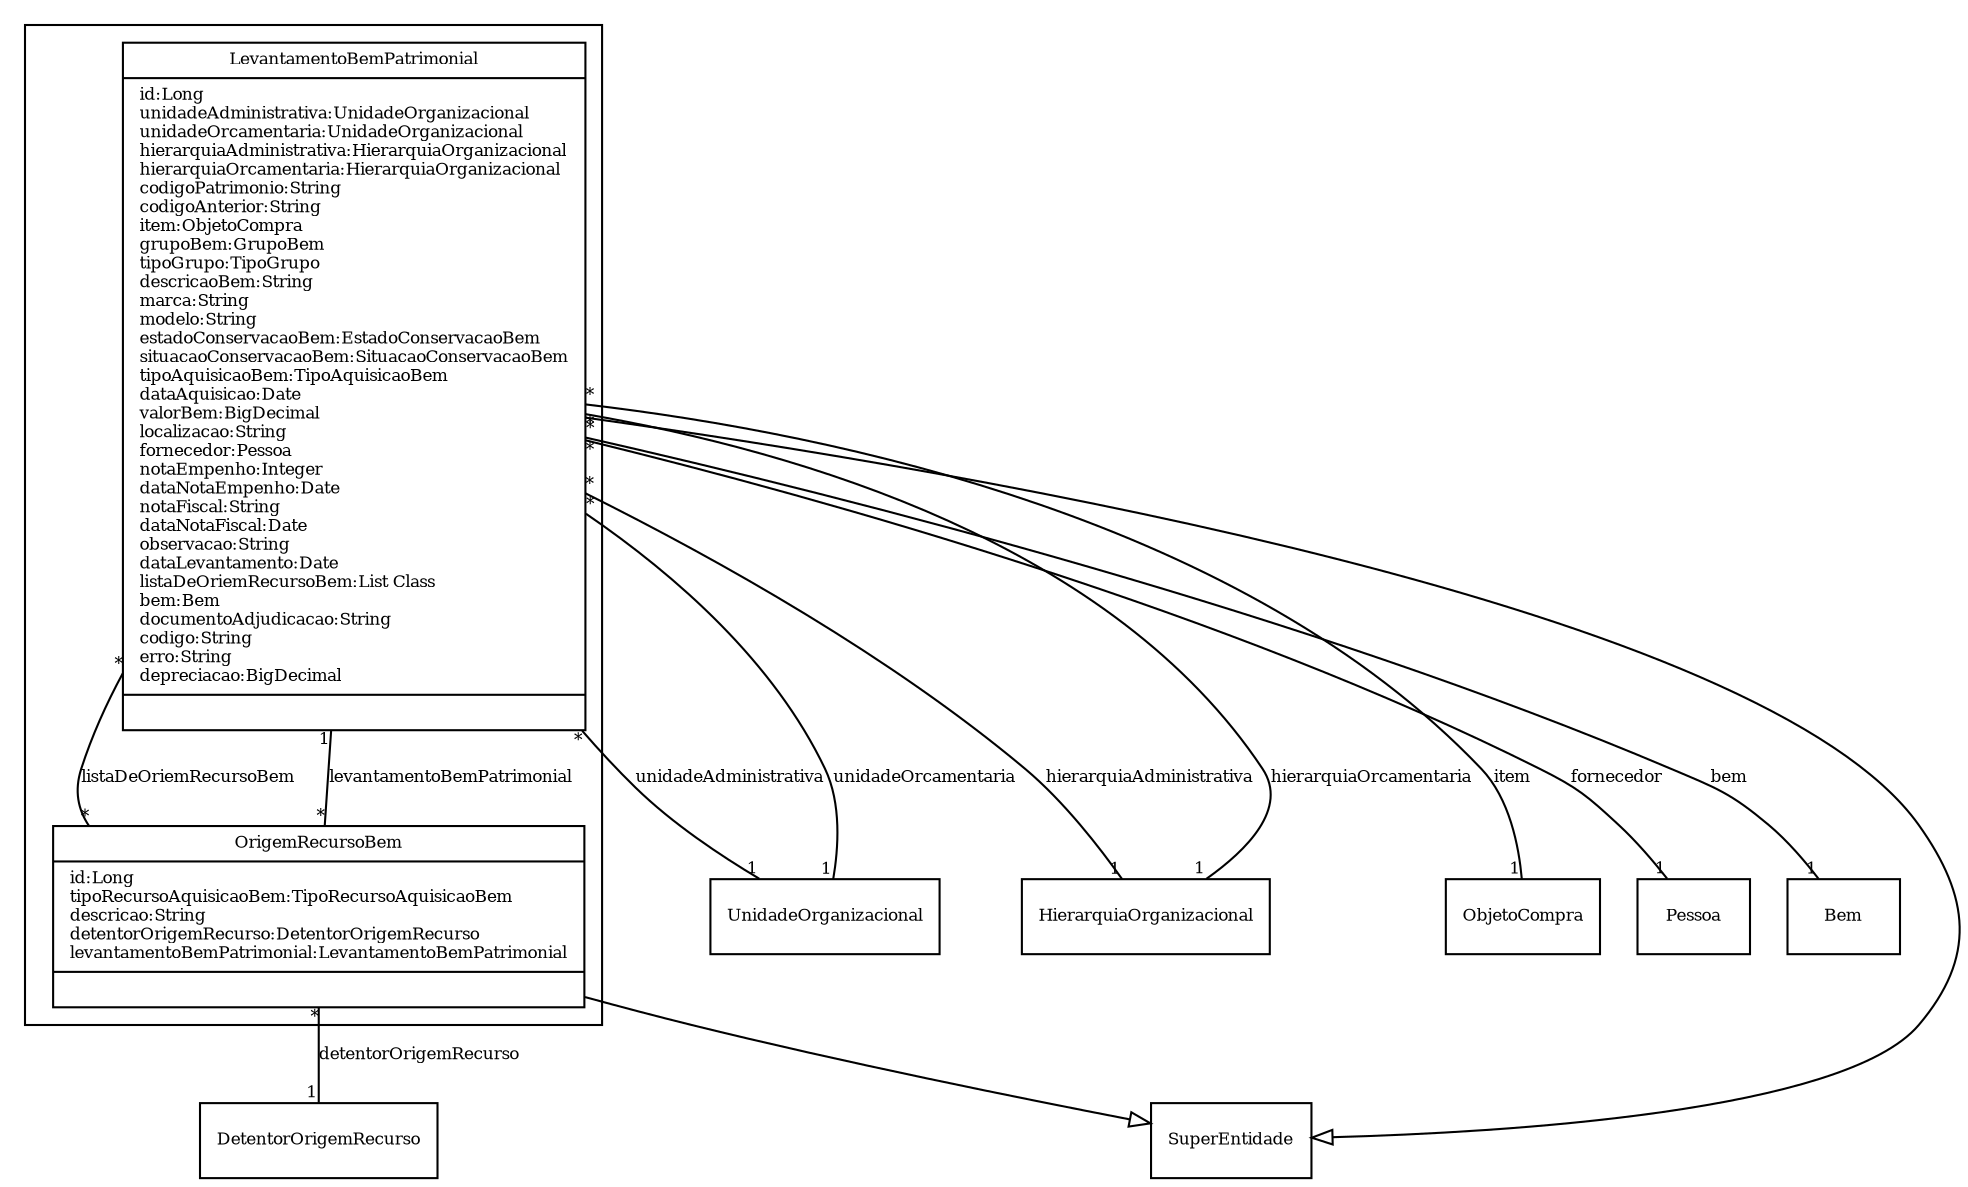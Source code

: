 digraph G{
fontname = "Times-Roman"
fontsize = 8

node [
        fontname = "Times-Roman"
        fontsize = 8
        shape = "record"
]

edge [
        fontname = "Times-Roman"
        fontsize = 8
]

subgraph clusterRELATORIO_DE_LEVANTAMENTO_DE_BENS_MOVEIS_COM_REGISTRO_PATRIMONIAL_REPETIDO
{
LevantamentoBemPatrimonial [label = "{LevantamentoBemPatrimonial|id:Long\lunidadeAdministrativa:UnidadeOrganizacional\lunidadeOrcamentaria:UnidadeOrganizacional\lhierarquiaAdministrativa:HierarquiaOrganizacional\lhierarquiaOrcamentaria:HierarquiaOrganizacional\lcodigoPatrimonio:String\lcodigoAnterior:String\litem:ObjetoCompra\lgrupoBem:GrupoBem\ltipoGrupo:TipoGrupo\ldescricaoBem:String\lmarca:String\lmodelo:String\lestadoConservacaoBem:EstadoConservacaoBem\lsituacaoConservacaoBem:SituacaoConservacaoBem\ltipoAquisicaoBem:TipoAquisicaoBem\ldataAquisicao:Date\lvalorBem:BigDecimal\llocalizacao:String\lfornecedor:Pessoa\lnotaEmpenho:Integer\ldataNotaEmpenho:Date\lnotaFiscal:String\ldataNotaFiscal:Date\lobservacao:String\ldataLevantamento:Date\llistaDeOriemRecursoBem:List Class\lbem:Bem\ldocumentoAdjudicacao:String\lcodigo:String\lerro:String\ldepreciacao:BigDecimal\l|\l}"]
OrigemRecursoBem [label = "{OrigemRecursoBem|id:Long\ltipoRecursoAquisicaoBem:TipoRecursoAquisicaoBem\ldescricao:String\ldetentorOrigemRecurso:DetentorOrigemRecurso\llevantamentoBemPatrimonial:LevantamentoBemPatrimonial\l|\l}"]
}
edge [arrowhead = "none" headlabel = "1" taillabel = "*"] LevantamentoBemPatrimonial -> UnidadeOrganizacional [label = "unidadeAdministrativa"]
edge [arrowhead = "none" headlabel = "1" taillabel = "*"] LevantamentoBemPatrimonial -> UnidadeOrganizacional [label = "unidadeOrcamentaria"]
edge [arrowhead = "none" headlabel = "1" taillabel = "*"] LevantamentoBemPatrimonial -> HierarquiaOrganizacional [label = "hierarquiaAdministrativa"]
edge [arrowhead = "none" headlabel = "1" taillabel = "*"] LevantamentoBemPatrimonial -> HierarquiaOrganizacional [label = "hierarquiaOrcamentaria"]
edge [arrowhead = "none" headlabel = "1" taillabel = "*"] LevantamentoBemPatrimonial -> ObjetoCompra [label = "item"]
edge [arrowhead = "none" headlabel = "1" taillabel = "*"] LevantamentoBemPatrimonial -> Pessoa [label = "fornecedor"]
edge [arrowhead = "none" headlabel = "*" taillabel = "*"] LevantamentoBemPatrimonial -> OrigemRecursoBem [label = "listaDeOriemRecursoBem"]
edge [arrowhead = "none" headlabel = "1" taillabel = "*"] LevantamentoBemPatrimonial -> Bem [label = "bem"]
edge [ arrowhead = "empty" headlabel = "" taillabel = ""] LevantamentoBemPatrimonial -> SuperEntidade
edge [arrowhead = "none" headlabel = "1" taillabel = "*"] OrigemRecursoBem -> DetentorOrigemRecurso [label = "detentorOrigemRecurso"]
edge [arrowhead = "none" headlabel = "1" taillabel = "*"] OrigemRecursoBem -> LevantamentoBemPatrimonial [label = "levantamentoBemPatrimonial"]
edge [ arrowhead = "empty" headlabel = "" taillabel = ""] OrigemRecursoBem -> SuperEntidade
}

